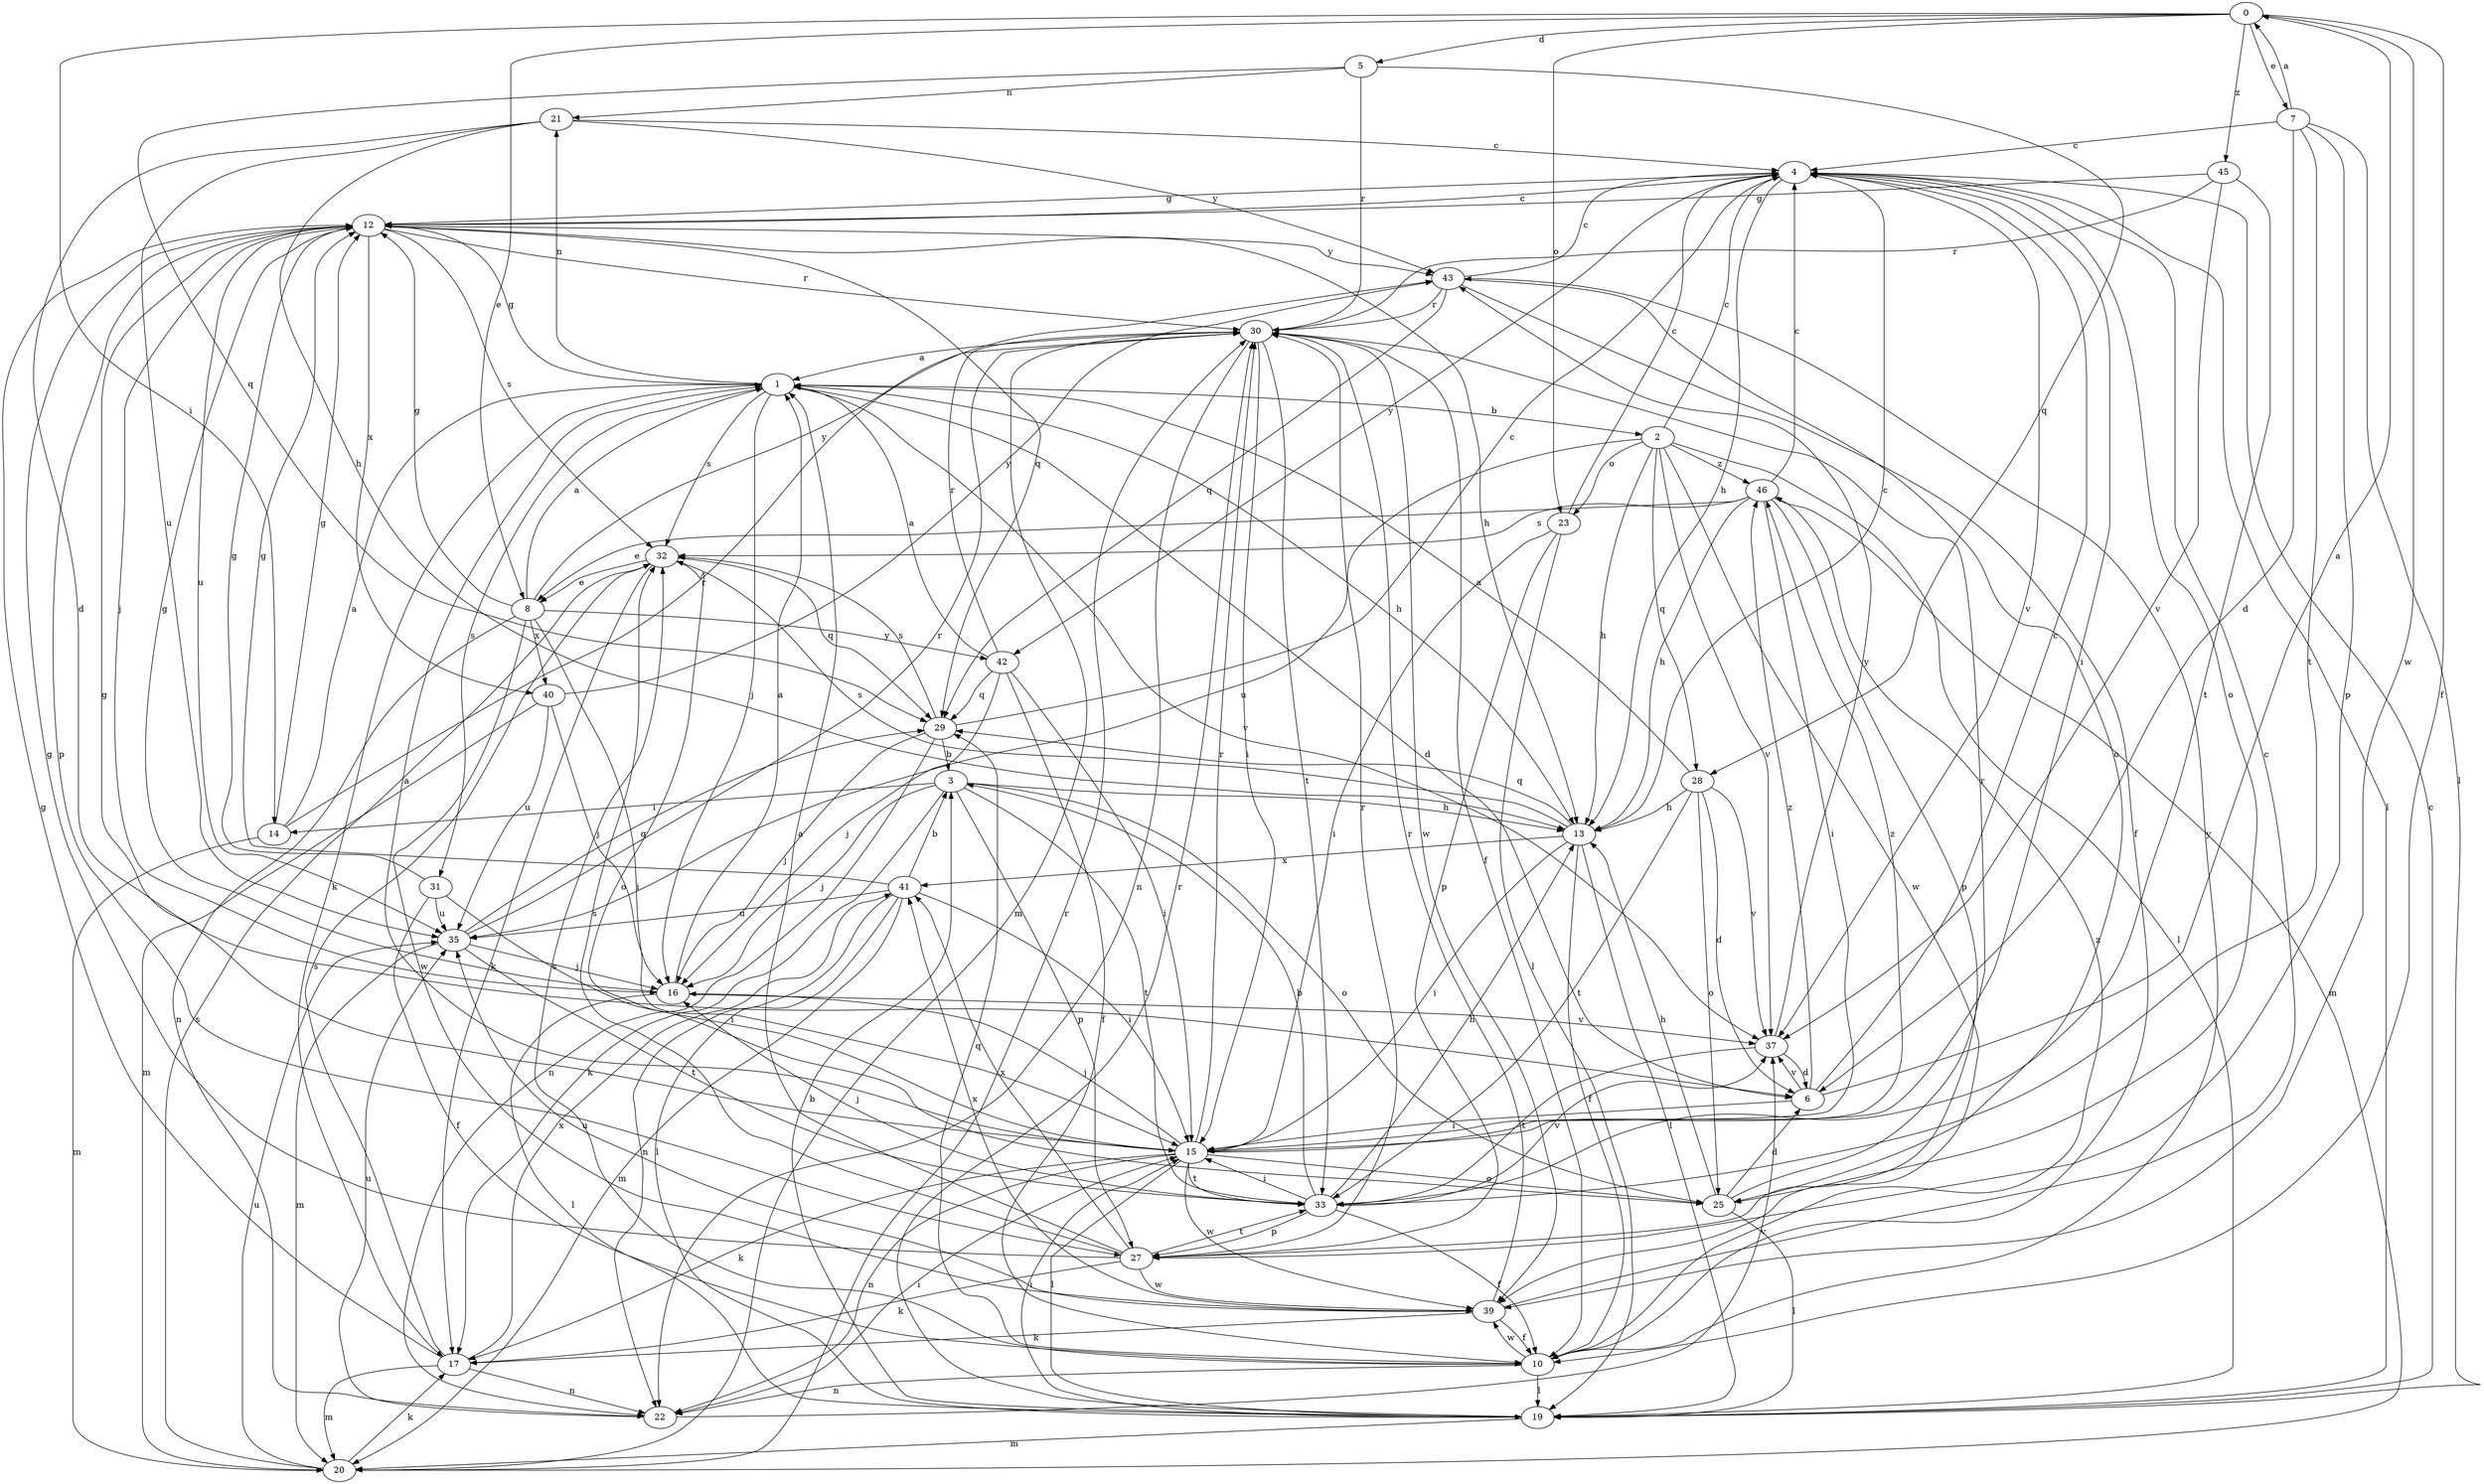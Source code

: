 strict digraph  {
0;
1;
2;
3;
4;
5;
6;
7;
8;
10;
12;
13;
14;
15;
16;
17;
19;
20;
21;
22;
23;
25;
27;
28;
29;
30;
31;
32;
33;
35;
37;
39;
40;
41;
42;
43;
45;
46;
0 -> 5  [label=d];
0 -> 7  [label=e];
0 -> 8  [label=e];
0 -> 10  [label=f];
0 -> 14  [label=i];
0 -> 23  [label=o];
0 -> 39  [label=w];
0 -> 45  [label=z];
1 -> 2  [label=b];
1 -> 6  [label=d];
1 -> 12  [label=g];
1 -> 13  [label=h];
1 -> 16  [label=j];
1 -> 17  [label=k];
1 -> 21  [label=n];
1 -> 31  [label=s];
1 -> 32  [label=s];
1 -> 37  [label=v];
2 -> 4  [label=c];
2 -> 13  [label=h];
2 -> 19  [label=l];
2 -> 23  [label=o];
2 -> 28  [label=q];
2 -> 35  [label=u];
2 -> 37  [label=v];
2 -> 39  [label=w];
2 -> 46  [label=z];
3 -> 13  [label=h];
3 -> 14  [label=i];
3 -> 16  [label=j];
3 -> 17  [label=k];
3 -> 25  [label=o];
3 -> 27  [label=p];
3 -> 33  [label=t];
4 -> 12  [label=g];
4 -> 13  [label=h];
4 -> 15  [label=i];
4 -> 19  [label=l];
4 -> 25  [label=o];
4 -> 37  [label=v];
4 -> 42  [label=y];
5 -> 21  [label=n];
5 -> 28  [label=q];
5 -> 29  [label=q];
5 -> 30  [label=r];
6 -> 0  [label=a];
6 -> 4  [label=c];
6 -> 15  [label=i];
6 -> 37  [label=v];
6 -> 46  [label=z];
7 -> 0  [label=a];
7 -> 4  [label=c];
7 -> 6  [label=d];
7 -> 19  [label=l];
7 -> 27  [label=p];
7 -> 33  [label=t];
8 -> 1  [label=a];
8 -> 12  [label=g];
8 -> 15  [label=i];
8 -> 22  [label=n];
8 -> 39  [label=w];
8 -> 40  [label=x];
8 -> 42  [label=y];
8 -> 43  [label=y];
10 -> 19  [label=l];
10 -> 22  [label=n];
10 -> 29  [label=q];
10 -> 32  [label=s];
10 -> 39  [label=w];
10 -> 43  [label=y];
10 -> 46  [label=z];
12 -> 4  [label=c];
12 -> 13  [label=h];
12 -> 16  [label=j];
12 -> 27  [label=p];
12 -> 29  [label=q];
12 -> 30  [label=r];
12 -> 32  [label=s];
12 -> 35  [label=u];
12 -> 40  [label=x];
12 -> 43  [label=y];
13 -> 4  [label=c];
13 -> 10  [label=f];
13 -> 15  [label=i];
13 -> 19  [label=l];
13 -> 29  [label=q];
13 -> 32  [label=s];
13 -> 41  [label=x];
14 -> 1  [label=a];
14 -> 12  [label=g];
14 -> 20  [label=m];
14 -> 30  [label=r];
15 -> 1  [label=a];
15 -> 12  [label=g];
15 -> 16  [label=j];
15 -> 17  [label=k];
15 -> 19  [label=l];
15 -> 22  [label=n];
15 -> 25  [label=o];
15 -> 30  [label=r];
15 -> 33  [label=t];
15 -> 39  [label=w];
15 -> 46  [label=z];
16 -> 1  [label=a];
16 -> 12  [label=g];
16 -> 19  [label=l];
16 -> 37  [label=v];
17 -> 12  [label=g];
17 -> 20  [label=m];
17 -> 22  [label=n];
17 -> 32  [label=s];
17 -> 41  [label=x];
19 -> 3  [label=b];
19 -> 4  [label=c];
19 -> 15  [label=i];
19 -> 20  [label=m];
19 -> 30  [label=r];
20 -> 17  [label=k];
20 -> 30  [label=r];
20 -> 32  [label=s];
20 -> 35  [label=u];
21 -> 4  [label=c];
21 -> 6  [label=d];
21 -> 13  [label=h];
21 -> 35  [label=u];
21 -> 43  [label=y];
22 -> 15  [label=i];
22 -> 35  [label=u];
22 -> 37  [label=v];
23 -> 4  [label=c];
23 -> 15  [label=i];
23 -> 19  [label=l];
23 -> 27  [label=p];
25 -> 6  [label=d];
25 -> 13  [label=h];
25 -> 19  [label=l];
25 -> 30  [label=r];
27 -> 1  [label=a];
27 -> 12  [label=g];
27 -> 17  [label=k];
27 -> 30  [label=r];
27 -> 32  [label=s];
27 -> 33  [label=t];
27 -> 39  [label=w];
27 -> 41  [label=x];
28 -> 1  [label=a];
28 -> 6  [label=d];
28 -> 13  [label=h];
28 -> 25  [label=o];
28 -> 33  [label=t];
28 -> 37  [label=v];
29 -> 3  [label=b];
29 -> 4  [label=c];
29 -> 16  [label=j];
29 -> 22  [label=n];
29 -> 32  [label=s];
30 -> 1  [label=a];
30 -> 10  [label=f];
30 -> 15  [label=i];
30 -> 20  [label=m];
30 -> 22  [label=n];
30 -> 33  [label=t];
30 -> 39  [label=w];
31 -> 10  [label=f];
31 -> 12  [label=g];
31 -> 15  [label=i];
31 -> 35  [label=u];
32 -> 8  [label=e];
32 -> 17  [label=k];
32 -> 25  [label=o];
32 -> 29  [label=q];
33 -> 3  [label=b];
33 -> 10  [label=f];
33 -> 13  [label=h];
33 -> 15  [label=i];
33 -> 16  [label=j];
33 -> 27  [label=p];
33 -> 37  [label=v];
35 -> 16  [label=j];
35 -> 20  [label=m];
35 -> 29  [label=q];
35 -> 30  [label=r];
35 -> 33  [label=t];
37 -> 6  [label=d];
37 -> 33  [label=t];
37 -> 43  [label=y];
39 -> 4  [label=c];
39 -> 10  [label=f];
39 -> 17  [label=k];
39 -> 30  [label=r];
39 -> 35  [label=u];
39 -> 41  [label=x];
40 -> 16  [label=j];
40 -> 20  [label=m];
40 -> 35  [label=u];
40 -> 43  [label=y];
41 -> 3  [label=b];
41 -> 12  [label=g];
41 -> 15  [label=i];
41 -> 19  [label=l];
41 -> 20  [label=m];
41 -> 22  [label=n];
41 -> 35  [label=u];
42 -> 1  [label=a];
42 -> 10  [label=f];
42 -> 15  [label=i];
42 -> 16  [label=j];
42 -> 29  [label=q];
42 -> 30  [label=r];
43 -> 4  [label=c];
43 -> 10  [label=f];
43 -> 25  [label=o];
43 -> 29  [label=q];
43 -> 30  [label=r];
45 -> 12  [label=g];
45 -> 30  [label=r];
45 -> 33  [label=t];
45 -> 37  [label=v];
46 -> 4  [label=c];
46 -> 8  [label=e];
46 -> 13  [label=h];
46 -> 15  [label=i];
46 -> 20  [label=m];
46 -> 27  [label=p];
46 -> 32  [label=s];
}
